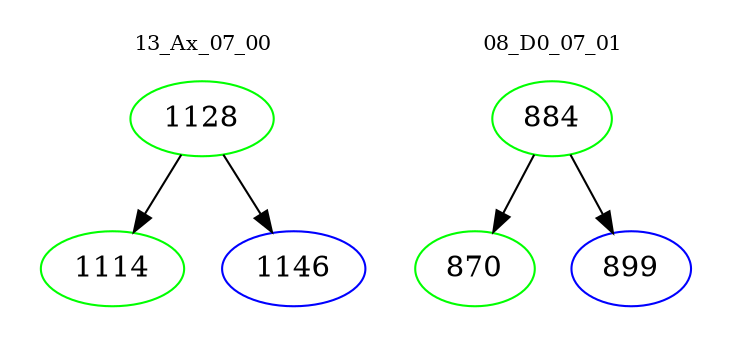 digraph{
subgraph cluster_0 {
color = white
label = "13_Ax_07_00";
fontsize=10;
T0_1128 [label="1128", color="green"]
T0_1128 -> T0_1114 [color="black"]
T0_1114 [label="1114", color="green"]
T0_1128 -> T0_1146 [color="black"]
T0_1146 [label="1146", color="blue"]
}
subgraph cluster_1 {
color = white
label = "08_D0_07_01";
fontsize=10;
T1_884 [label="884", color="green"]
T1_884 -> T1_870 [color="black"]
T1_870 [label="870", color="green"]
T1_884 -> T1_899 [color="black"]
T1_899 [label="899", color="blue"]
}
}
